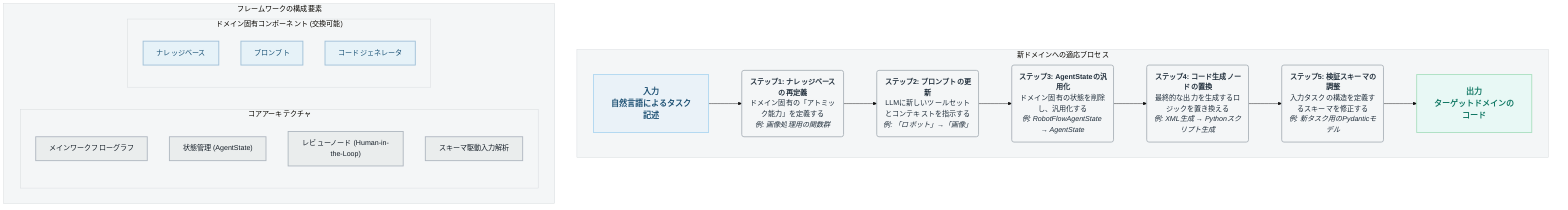 %%{init: {'theme': 'base', 'themeVariables': { 'clusterBkg': '#f4f6f7', 'clusterBorder': '#d5d8dc'}}}%%
graph TD
    subgraph "新ドメインへの適応プロセス"
        A["<div style='font-size:18px; font-weight:bold; padding:10px;'>入力<br>自然言語によるタスク記述</div>"]:::input --> S1;
        
        S1("<b>ステップ1: ナレッジベースの再定義</b><br>ドメイン固有の「アトミック能力」を定義する<br><i>例: 画像処理用の関数群</i>"):::step;
        S2("<b>ステップ2: プロンプトの更新</b><br>LLMに新しいツールセットとコンテキストを指示する<br><i>例: 「ロボット」→「画像」</i>"):::step;
        S3("<b>ステップ3: AgentStateの汎用化</b><br>ドメイン固有の状態を削除し、汎用化する<br><i>例: RobotFlowAgentState → AgentState</i>"):::step;
        S4("<b>ステップ4: コード生成ノードの置換</b><br>最終的な出力を生成するロジックを置き換える<br><i>例: XML生成 → Pythonスクリプト生成</i>"):::step;
        S5("<b>ステップ5: 検証スキーマの調整</b><br>入力タスクの構造を定義するスキーマを修正する<br><i>例: 新タスク用のPydanticモデル</i>"):::step;
        
        S1 --> S2 --> S3 --> S4 --> S5;
        
        S5 --> B["<div style='font-size:18px; font-weight:bold; padding:10px;'>出力<br>ターゲットドメインのコード</div>"]:::output;
    end

    subgraph "フレームワークの構成要素"
        direction LR
        
        subgraph "コアアーキテクチャ"
            C1["メインワークフローグラフ"]
            C2["状態管理 (AgentState)"]
            C3["レビューノード (Human-in-the-Loop)"]
            C4["スキーマ駆動入力解析"]
        end
        
        subgraph "ドメイン固有コンポーネント (交換可能)"
            D1["ナレッジベース"]
            D2["プロンプト"]
            D3["コードジェネレータ"]
        end
    end

    %% スタイル定義 (新カラーパレット)
    classDef input fill:#eaf2f8,stroke:#aed6f1,stroke-width:2px,color:#1b4f72;
    classDef output fill:#e8f8f5,stroke:#a9dfbf,stroke-width:2px,color:#117864;
    classDef step fill:#f4f6f7,stroke:#abb2b9,stroke-width:2px,color:#212f3c;
    classDef core fill:#eaeded,stroke:#aeb6bf,stroke-width:2px,color:#17202a;
    classDef adaptable fill:#e6f2f8,stroke:#9fbfd7,stroke-width:2px,color:#1a5276;

    class C1,C2,C3,C4 core;
    class D1,D2,D3 adaptable;